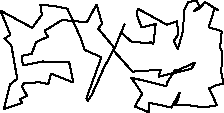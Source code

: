 unitsize(0.001cm);
draw((3140,1401)--(3114,1629));
draw((3114,1629)--(2937,1568));
draw((2937,1568)--(2426,1851));
draw((2426,1851)--(2408,1747));
draw((2408,1747)--(2489,1520));
draw((2489,1520)--(2741,1583));
draw((2741,1583)--(2698,1221));
draw((2698,1221)--(2642,1269));
draw((2642,1269)--(2639,1239));
draw((2639,1239)--(2312,1270));
draw((2312,1270)--(2132,1432));
draw((2132,1432)--(2191,1579));
draw((2191,1579)--(2030,1186));
draw((2030,1186)--(1829,812));
draw((1829,812)--(1612,328));
draw((1612,328)--(1538,224));
draw((1538,224)--(1517,266));
draw((1517,266)--(1782,995));
draw((1782,995)--(1490,1123));
draw((1490,1123)--(1423,1322));
draw((1423,1322)--(1182,1853));
draw((1182,1853)--(962,1895));
draw((962,1895)--(706,1925));
draw((706,1925)--(731,1741));
draw((731,1741)--(563,1513));
draw((563,1513)--(3,1817));
draw((3,1817)--(177,1390));
draw((177,1390)--(71,1323));
draw((71,1323)--(193,1210));
draw((193,1210)--(298,615));
draw((298,615)--(171,514));
draw((171,514)--(61,81));
draw((61,81)--(387,190));
draw((387,190)--(347,252));
draw((347,252)--(468,319));
draw((468,319)--(380,478));
draw((380,478)--(422,542));
draw((422,542)--(694,552));
draw((694,552)--(844,520));
draw((844,520)--(896,705));
draw((896,705)--(1286,550));
draw((1286,550)--(1213,910));
draw((1213,910)--(749,920));
draw((749,920)--(399,850));
draw((399,850)--(376,1018));
draw((376,1018)--(556,1056));
draw((556,1056)--(627,1261));
draw((627,1261)--(839,1355));
draw((839,1355)--(782,1462));
draw((782,1462)--(1090,1652));
draw((1090,1652)--(1526,1612));
draw((1526,1612)--(1697,1924));
draw((1697,1924)--(1794,1589));
draw((1794,1589)--(1729,1498));
draw((1729,1498)--(2009,1163));
draw((2009,1163)--(2000,1110));
draw((2000,1110)--(2330,741));
draw((2330,741)--(2830,775));
draw((2830,775)--(2801,695));
draw((2801,695)--(2800,653));
draw((2800,653)--(3370,791));
draw((3370,791)--(3438,901));
draw((3438,901)--(3084,748));
draw((3084,748)--(3084,774));
draw((3084,774)--(2938,543));
draw((2938,543)--(2929,485));
draw((2929,485)--(2310,635));
draw((2310,635)--(2503,352));
draw((2503,352)--(2372,127));
draw((2372,127)--(2630,20));
draw((2630,20)--(2614,195));
draw((2614,195)--(3017,108));
draw((3017,108)--(3162,367));
draw((3162,367)--(3123,217));
draw((3123,217)--(3060,155));
draw((3060,155)--(3292,152));
draw((3292,152)--(3595,111));
draw((3595,111)--(3821,147));
draw((3821,147)--(3684,445));
draw((3684,445)--(3829,513));
draw((3829,513)--(3938,516));
draw((3938,516)--(3896,742));
draw((3896,742)--(3918,1088));
draw((3918,1088)--(3876,1165));
draw((3876,1165)--(3904,1444));
draw((3904,1444)--(3858,1472));
draw((3858,1472)--(3675,1522));
draw((3675,1522)--(3782,1865));
draw((3782,1865)--(3834,1827));
draw((3834,1827)--(3611,1968));
draw((3611,1968)--(3507,1851));
draw((3507,1851)--(3417,1808));
draw((3417,1808)--(3515,1892));
draw((3515,1892)--(3453,1998));
draw((3453,1998)--(3317,1966));
draw((3317,1966)--(3245,1828));
draw((3245,1828)--(3220,1454));
draw((3220,1454)--(3133,1143));
draw((3133,1143)--(3058,1276));
draw((3058,1276)--(3140,1401));
